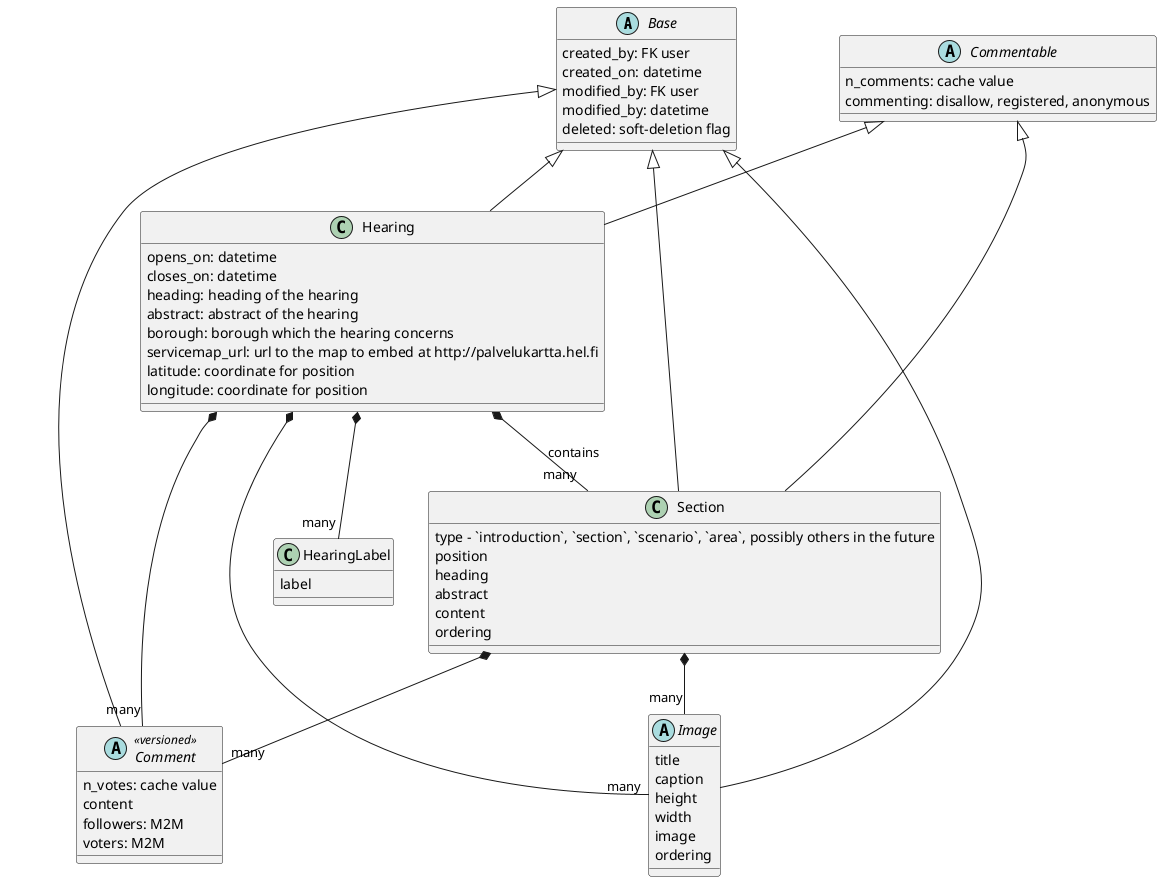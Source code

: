 @startuml
skinparam shadowing false

abstract class Base {
  created_by: FK user
  created_on: datetime
  modified_by: FK user
  modified_by: datetime
  deleted: soft-deletion flag
}

abstract class Comment << versioned >> {
  n_votes: cache value
  content
  followers: M2M
  voters: M2M
}

abstract class Image {
  title
  caption
  height
  width
  image
  ordering
}

abstract class Commentable {
  n_comments: cache value
  commenting: disallow, registered, anonymous
}

class Hearing  {
  opens_on: datetime
  closes_on: datetime
  heading: heading of the hearing
  abstract: abstract of the hearing
  borough: borough which the hearing concerns
  servicemap_url: url to the map to embed at http://palvelukartta.hel.fi
  latitude: coordinate for position
  longitude: coordinate for position
}

class HearingLabel {
  label
}

class Section {
  type - `introduction`, `section`, `scenario`, `area`, possibly others in the future
  position
  heading
  abstract
  content
  ordering
}

Base <|-- Hearing
Base <|-- Section
Base <|-- Comment
Base <|-- Image

Hearing *-- "many" Section : contains
Commentable <|-- Hearing
Commentable <|-- Section
Hearing *-- "many" Comment
Hearing *-- "many" Image
Hearing *-- "many" HearingLabel
Section *-- "many" Comment
Section *-- "many" Image

@enduml
